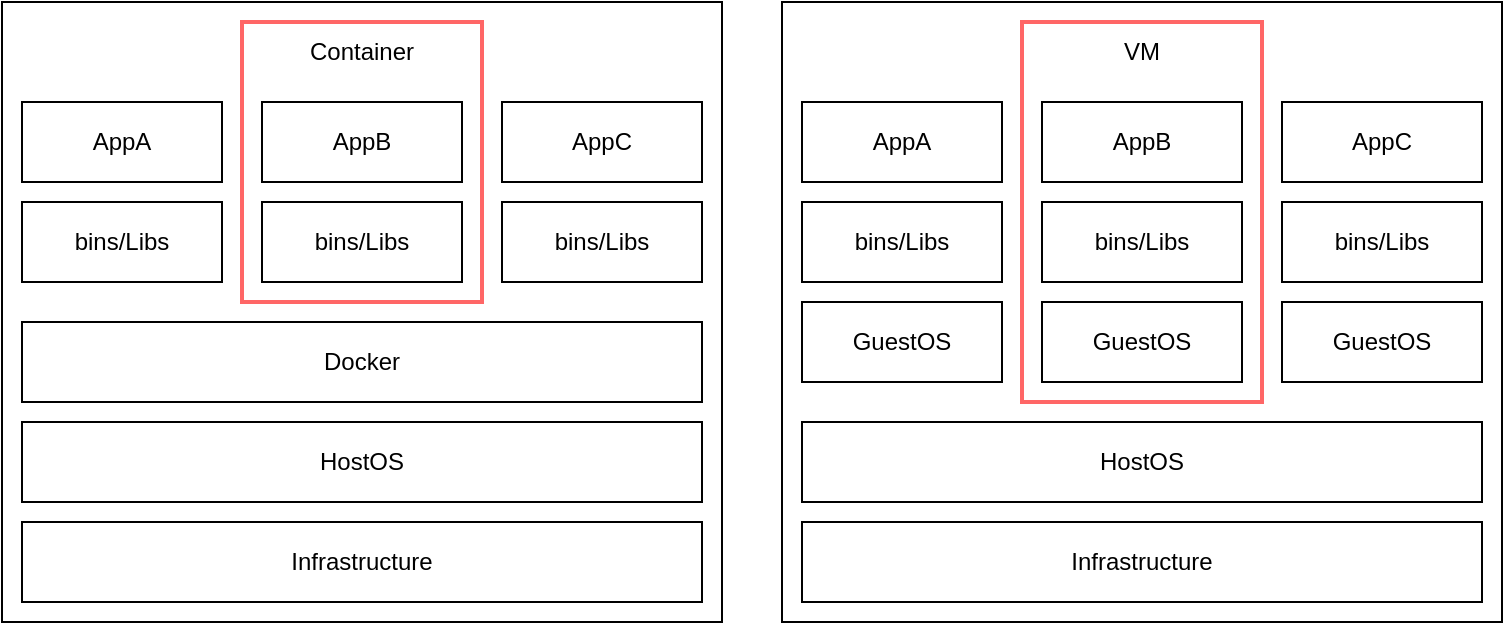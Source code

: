 <mxfile version="14.6.1" type="github">
  <diagram id="O7iFTilPEIjYXxIZpiV1" name="Page-1">
    <mxGraphModel dx="2062" dy="1122" grid="1" gridSize="10" guides="1" tooltips="1" connect="1" arrows="1" fold="1" page="1" pageScale="1" pageWidth="827" pageHeight="1169" math="0" shadow="0">
      <root>
        <mxCell id="0" />
        <mxCell id="1" parent="0" />
        <mxCell id="UocY2NdPyTLbMavBxmu4-1" value="" style="rounded=0;whiteSpace=wrap;html=1;" vertex="1" parent="1">
          <mxGeometry x="40" y="50" width="360" height="310" as="geometry" />
        </mxCell>
        <mxCell id="UocY2NdPyTLbMavBxmu4-3" value="Infrastructure" style="rounded=0;whiteSpace=wrap;html=1;" vertex="1" parent="1">
          <mxGeometry x="50" y="310" width="340" height="40" as="geometry" />
        </mxCell>
        <mxCell id="UocY2NdPyTLbMavBxmu4-4" value="HostOS" style="rounded=0;whiteSpace=wrap;html=1;" vertex="1" parent="1">
          <mxGeometry x="50" y="260" width="340" height="40" as="geometry" />
        </mxCell>
        <mxCell id="UocY2NdPyTLbMavBxmu4-5" value="Docker" style="rounded=0;whiteSpace=wrap;html=1;" vertex="1" parent="1">
          <mxGeometry x="50" y="210" width="340" height="40" as="geometry" />
        </mxCell>
        <mxCell id="UocY2NdPyTLbMavBxmu4-9" value="bins/Libs" style="rounded=0;whiteSpace=wrap;html=1;" vertex="1" parent="1">
          <mxGeometry x="50" y="150" width="100" height="40" as="geometry" />
        </mxCell>
        <mxCell id="UocY2NdPyTLbMavBxmu4-10" value="bins/Libs" style="rounded=0;whiteSpace=wrap;html=1;" vertex="1" parent="1">
          <mxGeometry x="170" y="150" width="100" height="40" as="geometry" />
        </mxCell>
        <mxCell id="UocY2NdPyTLbMavBxmu4-11" value="bins/Libs" style="rounded=0;whiteSpace=wrap;html=1;" vertex="1" parent="1">
          <mxGeometry x="290" y="150" width="100" height="40" as="geometry" />
        </mxCell>
        <mxCell id="UocY2NdPyTLbMavBxmu4-12" value="AppA" style="rounded=0;whiteSpace=wrap;html=1;" vertex="1" parent="1">
          <mxGeometry x="50" y="100" width="100" height="40" as="geometry" />
        </mxCell>
        <mxCell id="UocY2NdPyTLbMavBxmu4-13" value="AppB" style="rounded=0;whiteSpace=wrap;html=1;" vertex="1" parent="1">
          <mxGeometry x="170" y="100" width="100" height="40" as="geometry" />
        </mxCell>
        <mxCell id="UocY2NdPyTLbMavBxmu4-14" value="AppC" style="rounded=0;whiteSpace=wrap;html=1;" vertex="1" parent="1">
          <mxGeometry x="290" y="100" width="100" height="40" as="geometry" />
        </mxCell>
        <mxCell id="UocY2NdPyTLbMavBxmu4-16" value="" style="rounded=0;whiteSpace=wrap;html=1;fillColor=none;strokeColor=#FF6666;strokeWidth=2;" vertex="1" parent="1">
          <mxGeometry x="160" y="60" width="120" height="140" as="geometry" />
        </mxCell>
        <mxCell id="UocY2NdPyTLbMavBxmu4-17" value="Container" style="rounded=0;whiteSpace=wrap;html=1;fillColor=none;strokeColor=none;" vertex="1" parent="1">
          <mxGeometry x="160" y="60" width="120" height="30" as="geometry" />
        </mxCell>
        <mxCell id="UocY2NdPyTLbMavBxmu4-31" value="" style="rounded=0;whiteSpace=wrap;html=1;" vertex="1" parent="1">
          <mxGeometry x="430" y="50" width="360" height="310" as="geometry" />
        </mxCell>
        <mxCell id="UocY2NdPyTLbMavBxmu4-32" value="Infrastructure" style="rounded=0;whiteSpace=wrap;html=1;" vertex="1" parent="1">
          <mxGeometry x="440" y="310" width="340" height="40" as="geometry" />
        </mxCell>
        <mxCell id="UocY2NdPyTLbMavBxmu4-33" value="HostOS" style="rounded=0;whiteSpace=wrap;html=1;" vertex="1" parent="1">
          <mxGeometry x="440" y="260" width="340" height="40" as="geometry" />
        </mxCell>
        <mxCell id="UocY2NdPyTLbMavBxmu4-35" value="bins/Libs" style="rounded=0;whiteSpace=wrap;html=1;" vertex="1" parent="1">
          <mxGeometry x="440" y="150" width="100" height="40" as="geometry" />
        </mxCell>
        <mxCell id="UocY2NdPyTLbMavBxmu4-36" value="bins/Libs" style="rounded=0;whiteSpace=wrap;html=1;" vertex="1" parent="1">
          <mxGeometry x="560" y="150" width="100" height="40" as="geometry" />
        </mxCell>
        <mxCell id="UocY2NdPyTLbMavBxmu4-37" value="bins/Libs" style="rounded=0;whiteSpace=wrap;html=1;" vertex="1" parent="1">
          <mxGeometry x="680" y="150" width="100" height="40" as="geometry" />
        </mxCell>
        <mxCell id="UocY2NdPyTLbMavBxmu4-38" value="AppA" style="rounded=0;whiteSpace=wrap;html=1;" vertex="1" parent="1">
          <mxGeometry x="440" y="100" width="100" height="40" as="geometry" />
        </mxCell>
        <mxCell id="UocY2NdPyTLbMavBxmu4-39" value="AppB" style="rounded=0;whiteSpace=wrap;html=1;" vertex="1" parent="1">
          <mxGeometry x="560" y="100" width="100" height="40" as="geometry" />
        </mxCell>
        <mxCell id="UocY2NdPyTLbMavBxmu4-40" value="AppC" style="rounded=0;whiteSpace=wrap;html=1;" vertex="1" parent="1">
          <mxGeometry x="680" y="100" width="100" height="40" as="geometry" />
        </mxCell>
        <mxCell id="UocY2NdPyTLbMavBxmu4-41" value="" style="rounded=0;whiteSpace=wrap;html=1;fillColor=none;strokeColor=#FF6666;strokeWidth=2;" vertex="1" parent="1">
          <mxGeometry x="550" y="60" width="120" height="190" as="geometry" />
        </mxCell>
        <mxCell id="UocY2NdPyTLbMavBxmu4-42" value="VM" style="rounded=0;whiteSpace=wrap;html=1;fillColor=none;strokeColor=none;" vertex="1" parent="1">
          <mxGeometry x="550" y="60" width="120" height="30" as="geometry" />
        </mxCell>
        <mxCell id="UocY2NdPyTLbMavBxmu4-43" value="GuestOS" style="rounded=0;whiteSpace=wrap;html=1;" vertex="1" parent="1">
          <mxGeometry x="440" y="200" width="100" height="40" as="geometry" />
        </mxCell>
        <mxCell id="UocY2NdPyTLbMavBxmu4-44" value="GuestOS" style="rounded=0;whiteSpace=wrap;html=1;" vertex="1" parent="1">
          <mxGeometry x="560" y="200" width="100" height="40" as="geometry" />
        </mxCell>
        <mxCell id="UocY2NdPyTLbMavBxmu4-45" value="GuestOS" style="rounded=0;whiteSpace=wrap;html=1;" vertex="1" parent="1">
          <mxGeometry x="680" y="200" width="100" height="40" as="geometry" />
        </mxCell>
      </root>
    </mxGraphModel>
  </diagram>
</mxfile>
